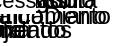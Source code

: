 <mxfile version="24.7.10">
  <diagram id="diag1" name="Application Usage">
    <mxGraphModel>
      <root>
        <mxCell id="0" />
        <mxCell id="1" parent="0" />
<mxCell id="br1" value="Business Role\nGestor Loja" style="rounded=1;whiteSpace=wrap;html=1;fillColor=#FDE68A;strokeColor=#1C1C1E;fontSize=12;" vertex="1" parent="1" x="40" y="40" w="160" h="60" />
<mxCell id="br2" value="Business Role\nOperador Caixa" style="rounded=1;whiteSpace=wrap;html=1;fillColor=#FDE68A;strokeColor=#1C1C1E;fontSize=12;" vertex="1" parent="1" x="40" y="140" w="160" h="60" />
<mxCell id="svcB" value="Application Service\nConsulta Consolidado" style="rounded=1;whiteSpace=wrap;html=1;fillColor=#93C5FD;strokeColor=#1C1C1E;fontSize=12;" vertex="1" parent="1" x="260" y="40" w="220" h="60" />
<mxCell id="svcA" value="Application Service\nRegistro Lançamentos" style="rounded=1;whiteSpace=wrap;html=1;fillColor=#93C5FD;strokeColor=#1C1C1E;fontSize=12;" vertex="1" parent="1" x="260" y="140" w="220" h="60" />
<mxCell id="d1" value="Data Object\nSaldoDiario" style="rounded=1;whiteSpace=wrap;html=1;fillColor=#93C5FD;strokeColor=#1C1C1E;fontSize=12;" vertex="1" parent="1" x="520" y="40" w="180" h="60" />
<mxCell id="d2" value="Data Object\nLancamento" style="rounded=1;whiteSpace=wrap;html=1;fillColor=#93C5FD;strokeColor=#1C1C1E;fontSize=12;" vertex="1" parent="1" x="520" y="140" w="180" h="60" />
<mxCell id="u1" value="Usage" style="edgeStyle=orthogonalEdgeStyle;rounded=0;orthogonalLoop=1;jettySize=auto;html=1;" edge="1" parent="1" source="br1" target="svcB" />
<mxCell id="u2" value="Usage" style="edgeStyle=orthogonalEdgeStyle;rounded=0;orthogonalLoop=1;jettySize=auto;html=1;" edge="1" parent="1" source="br2" target="svcA" />
<mxCell id="a1" value="Access" style="edgeStyle=orthogonalEdgeStyle;rounded=0;orthogonalLoop=1;jettySize=auto;html=1;" edge="1" parent="1" source="svcB" target="d1" />
<mxCell id="a2" value="Access" style="edgeStyle=orthogonalEdgeStyle;rounded=0;orthogonalLoop=1;jettySize=auto;html=1;" edge="1" parent="1" source="svcA" target="d2" />
      </root>
    </mxGraphModel>
  </diagram>
</mxfile>